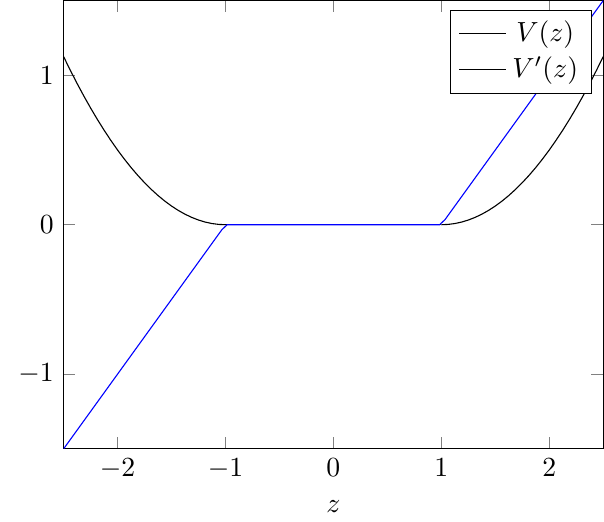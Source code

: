 \documentclass{standalone}
\usepackage{pgfplots,pgfplotstable}
\usetikzlibrary{external}
	

\begin{document}
\tikzsetnextfilename{rolling-stones}
\begin{tikzpicture}[x=3em,y=3em]
\begin{axis}[
            xmin=-2.5,xmax=2.5,
            ymin=-1.5,ymax=1.5,
            xlabel=$z$,
            legend entries={$V(z)$,$V'(z)$}
        ]
        \addplot[domain=-2.5:-1]{(1+x)^2/2};
        \addplot[-,domain=-1:1]{0};
        \addplot[domain=1:2.5]{(1-x)^2/2};
        \addplot[domain=-2.5:2.5,samples=100,blue]{-min(max(-1-x,0),1-x)};
\end{axis}
\end{tikzpicture}

 
\end{document}
